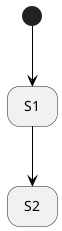 @startuml
'https://plantuml.com/state-diagram

'hide description area for state without description
hide empty description

state S1
state S2


[*] -[#000000]-> S1
S1 -down[#000000]-> S2

@enduml